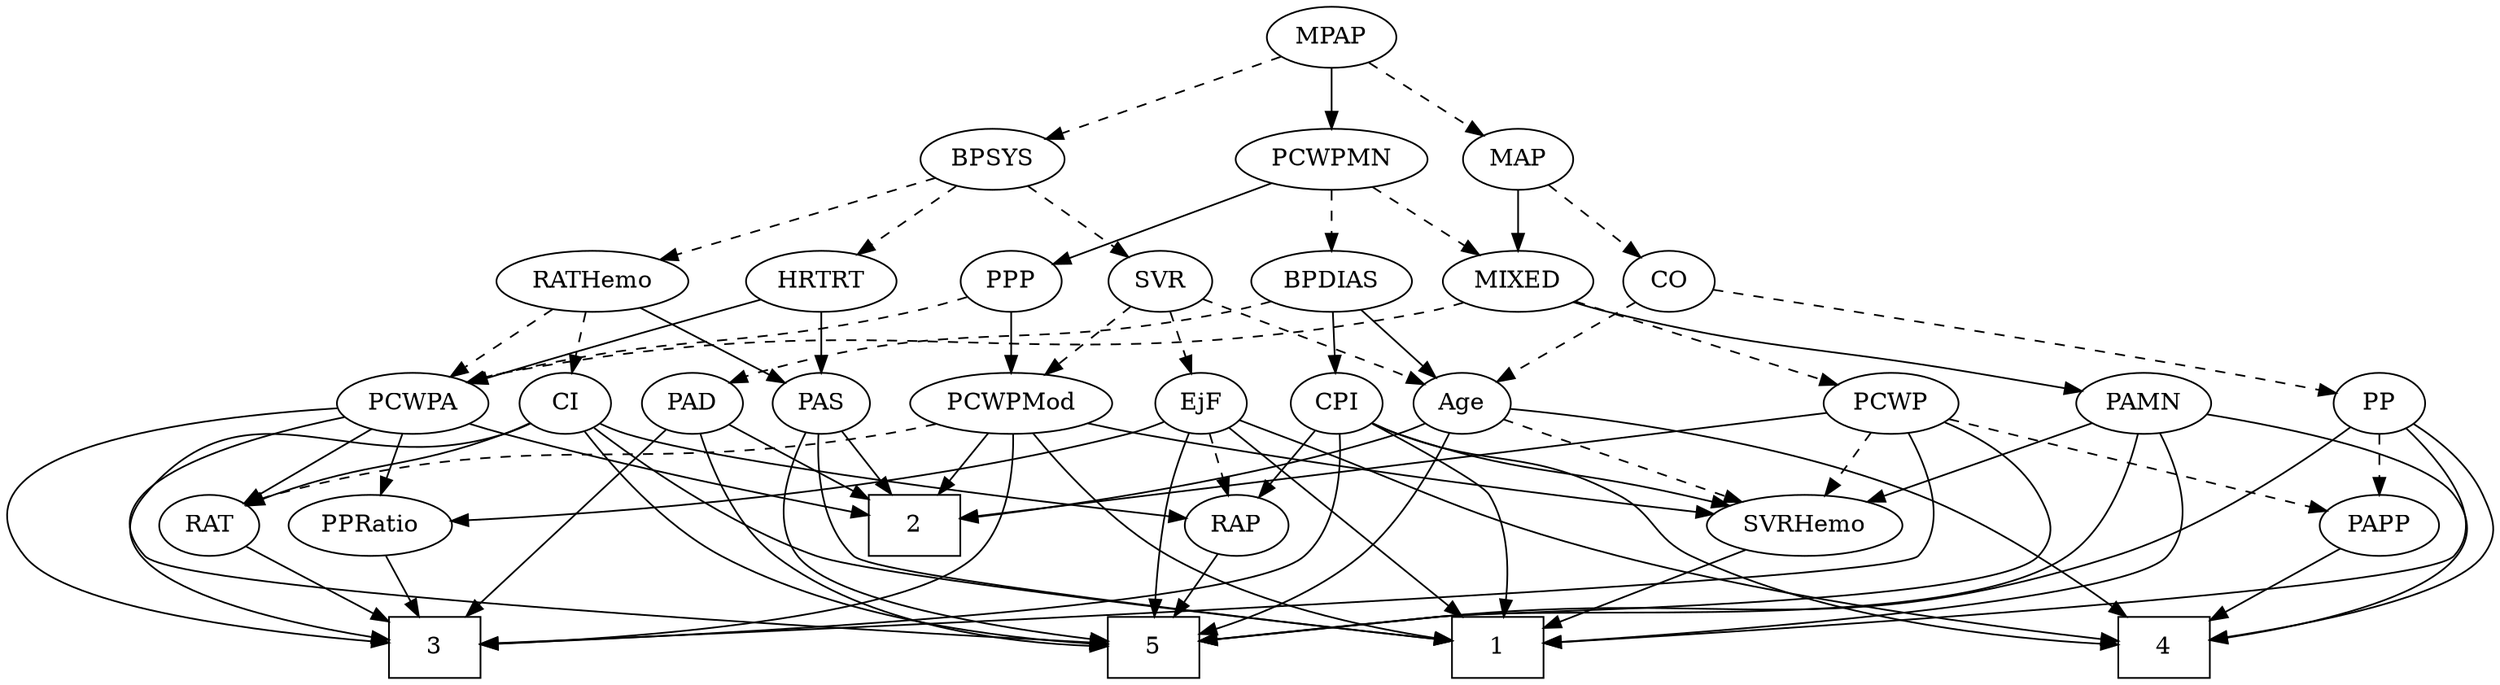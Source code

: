strict digraph {
	graph [bb="0,0,1418,396"];
	node [label="\N"];
	1	[height=0.5,
		pos="852.77,18",
		shape=box,
		width=0.75];
	2	[height=0.5,
		pos="514.77,90",
		shape=box,
		width=0.75];
	3	[height=0.5,
		pos="235.77,18",
		shape=box,
		width=0.75];
	4	[height=0.5,
		pos="1228.8,18",
		shape=box,
		width=0.75];
	5	[height=0.5,
		pos="654.77,18",
		shape=box,
		width=0.75];
	Age	[height=0.5,
		pos="829.77,162",
		width=0.75];
	Age -> 2	[pos="e,541.88,93.837 809.19,150.19 804.24,147.9 798.89,145.67 793.77,144 709.59,116.62 606.26,101.58 552.04,95.033",
		style=solid];
	Age -> 4	[pos="e,1206.6,36.121 856.33,158.55 903.69,153.52 1005.2,139.72 1084.8,108 1126.8,91.237 1170.4,62.417 1198.5,42.123",
		style=solid];
	Age -> 5	[pos="e,681.81,26.418 822.58,144.53 813.33,124.97 795.56,92.42 771.77,72 748.42,51.959 716.25,38.125 691.55,29.628",
		style=solid];
	SVRHemo	[height=0.5,
		pos="1025.8,90",
		width=1.3902];
	Age -> SVRHemo	[pos="e,991.35,103.29 853.02,152.7 884.68,141.39 941.98,120.92 981.86,106.68",
		style=dashed];
	EjF	[height=0.5,
		pos="676.77,162",
		width=0.75];
	EjF -> 1	[pos="e,831.52,36.141 693.32,147.64 723.16,123.57 786.29,72.635 823.54,42.581",
		style=solid];
	EjF -> 4	[pos="e,1201.5,22.153 699.63,152.27 706.71,149.59 714.55,146.65 721.77,144 811.24,111.16 831.59,96.247 923.77,72 1018.7,47.029 1133.4,\
30.713 1191.4,23.411",
		style=solid];
	EjF -> 5	[pos="e,656.12,36.14 672.39,143.91 669.87,133.57 666.81,120.09 664.77,108 661.29,87.432 658.71,63.979 657.05,46.314",
		style=solid];
	RAP	[height=0.5,
		pos="701.77,90",
		width=0.77632];
	EjF -> RAP	[pos="e,695.71,107.96 682.69,144.41 685.54,136.42 689.04,126.64 692.25,117.64",
		style=dashed];
	PPRatio	[height=0.5,
		pos="201.77,90",
		width=1.1013];
	EjF -> PPRatio	[pos="e,241.1,92.484 654.81,151.07 648.16,148.41 640.77,145.78 633.77,144 498.16,109.48 332.69,97.167 251.52,92.998",
		style=solid];
	RAP -> 5	[pos="e,666.38,36.292 691.1,73.116 685.46,64.716 678.4,54.196 672,44.671",
		style=solid];
	MIXED	[height=0.5,
		pos="854.77,234",
		width=1.1193];
	PAMN	[height=0.5,
		pos="1217.8,162",
		width=1.011];
	MIXED -> PAMN	[pos="e,1184.1,168.98 884.58,221.76 890.86,219.64 897.48,217.6 903.77,216 998.51,191.89 1024.4,196.44 1120.8,180 1138.2,177.02 1157.4,\
173.68 1174.1,170.74",
		style=solid];
	PCWPA	[height=0.5,
		pos="224.77,162",
		width=1.1555];
	MIXED -> PCWPA	[pos="e,254.9,174.45 825.24,221.55 818.59,219.37 811.51,217.35 804.77,216 573.71,169.68 506.96,225.63 275.77,180 272.12,179.28 268.37,\
178.37 264.64,177.35",
		style=dashed];
	PCWP	[height=0.5,
		pos="1076.8,162",
		width=0.97491];
	MIXED -> PCWP	[pos="e,1047,171.77 885.29,222.22 891.4,220.11 897.77,217.96 903.77,216 949.29,201.14 1001.9,185.18 1037.1,174.7",
		style=dashed];
	MPAP	[height=0.5,
		pos="753.77,378",
		width=0.97491];
	BPSYS	[height=0.5,
		pos="565.77,306",
		width=1.0471];
	MPAP -> BPSYS	[pos="e,594.55,317.72 726.03,366.67 693.82,354.68 640.49,334.82 604.27,321.34",
		style=dashed];
	PCWPMN	[height=0.5,
		pos="753.77,306",
		width=1.3902];
	MPAP -> PCWPMN	[pos="e,753.77,324.1 753.77,359.7 753.77,351.98 753.77,342.71 753.77,334.11",
		style=solid];
	MAP	[height=0.5,
		pos="854.77,306",
		width=0.84854];
	MPAP -> MAP	[pos="e,835.54,320.33 773.72,363.17 788.99,352.58 810.24,337.86 827.15,326.14",
		style=dashed];
	RATHemo	[height=0.5,
		pos="332.77,234",
		width=1.3721];
	BPSYS -> RATHemo	[pos="e,369.6,246.07 534.83,295.7 495.04,283.75 425.58,262.88 379.38,249",
		style=dashed];
	SVR	[height=0.5,
		pos="658.77,234",
		width=0.77632];
	BPSYS -> SVR	[pos="e,641.09,248.3 585.04,290.5 598.95,280.02 617.89,265.77 633.09,254.33",
		style=dashed];
	HRTRT	[height=0.5,
		pos="459.77,234",
		width=1.1013];
	BPSYS -> HRTRT	[pos="e,481.29,249.21 544.57,291 528.93,280.67 507.43,266.47 489.99,254.96",
		style=dashed];
	PAD	[height=0.5,
		pos="385.77,162",
		width=0.79437];
	PAD -> 2	[pos="e,487.47,105.81 406.78,149.6 426.19,139.06 455.44,123.19 478.6,110.62",
		style=solid];
	PAD -> 3	[pos="e,253.79,36.066 370.56,146.6 344.88,122.29 292.66,72.86 261.29,43.163",
		style=solid];
	PAD -> 5	[pos="e,627.48,18.584 390.06,144.14 396.12,123.87 409.15,90.311 432.77,72 487.06,29.896 569.64,20.513 617.29,18.842",
		style=solid];
	CO	[height=0.5,
		pos="939.77,234",
		width=0.75];
	CO -> Age	[pos="e,848.71,175.05 920.61,220.81 903.1,209.67 877.01,193.06 857.27,180.5",
		style=dashed];
	PP	[height=0.5,
		pos="1353.8,162",
		width=0.75];
	CO -> PP	[pos="e,1327.9,167.99 965.76,228.93 1020.7,220.3 1152.5,199.34 1262.8,180 1281,176.8 1301.2,173.04 1318,169.87",
		style=dashed];
	PAS	[height=0.5,
		pos="459.77,162",
		width=0.75];
	PAS -> 1	[pos="e,825.74,21.976 458.11,143.82 457.19,123.56 459.13,90.321 478.77,72 491.06,60.532 723.71,33.421 815.74,23.093",
		style=solid];
	PAS -> 2	[pos="e,501.31,108.13 471.7,145.81 478.51,137.14 487.23,126.05 495.03,116.12",
		style=solid];
	PAS -> 5	[pos="e,627.45,21.823 450.56,144.72 440.97,125.35 429.44,92.986 445.77,72 466.66,45.147 563.27,29.706 617.52,23.01",
		style=solid];
	PAMN -> 1	[pos="e,879.8,18.431 1227.4,144.41 1237.3,124.73 1249.2,92.062 1231.8,72 1187.7,21.293 976.56,17.631 889.96,18.325",
		style=solid];
	PAMN -> 4	[pos="e,1256,22.573 1251.9,155.68 1298.4,147.67 1377.7,130.96 1394.8,108 1431.3,58.882 1325.6,34.001 1266.2,24.181",
		style=solid];
	PAMN -> 5	[pos="e,681.99,21.889 1214.3,143.99 1209.2,123.24 1197.3,88.858 1172.8,72 1107.2,26.99 895.86,44.149 816.77,36 774,31.593 724.88,26.424 \
692.05,22.953",
		style=solid];
	PAMN -> SVRHemo	[pos="e,1059.7,103.38 1189.4,150.67 1157.7,139.12 1106,120.26 1069.2,106.84",
		style=solid];
	RATHemo -> PAS	[pos="e,439.63,174.1 358.77,218.67 379.73,207.12 409.17,190.89 430.86,178.93",
		style=solid];
	RATHemo -> PCWPA	[pos="e,246.79,177.27 309.6,217.98 293.76,207.72 272.61,194.01 255.39,182.85",
		style=dashed];
	CI	[height=0.5,
		pos="311.77,162",
		width=0.75];
	RATHemo -> CI	[pos="e,316.8,179.79 327.68,216.05 325.28,208.06 322.37,198.33 319.69,189.4",
		style=dashed];
	CPI	[height=0.5,
		pos="757.77,162",
		width=0.75];
	CPI -> 1	[pos="e,856.3,36.132 778.29,150.24 803.56,136.8 843.66,114.74 847.77,108 858.99,89.577 859.48,64.824 857.59,46.1",
		style=solid];
	CPI -> 3	[pos="e,263.03,20.027 759.53,143.7 760.56,123.32 758.73,89.966 738.77,72 704.26,40.954 383.65,25.038 273.06,20.437",
		style=solid];
	CPI -> 4	[pos="e,1201.7,20.108 778.83,150.32 783.67,148.07 788.84,145.83 793.77,144 849.97,123.12 870.69,135.88 923.77,108 945.83,96.411 944.3,\
82.803 966.77,72 1041.3,36.151 1139,24.529 1191.5,20.777",
		style=solid];
	CPI -> RAP	[pos="e,714.28,106.64 745.62,145.81 738.3,136.67 728.85,124.85 720.59,114.52",
		style=solid];
	CPI -> SVRHemo	[pos="e,987.26,101.55 778.37,150.28 783.32,147.98 788.66,145.73 793.77,144 866.1,119.53 887.51,125.81 961.77,108 966.81,106.79 972.06,\
105.48 977.29,104.14",
		style=solid];
	RAT	[height=0.5,
		pos="116.77,90",
		width=0.75827];
	RAT -> 3	[pos="e,208.52,35.029 136.42,77.441 153.55,67.361 178.85,52.479 199.63,40.257",
		style=solid];
	SVR -> Age	[pos="e,808.55,173.31 682.27,223.87 718.04,209.96 783.13,184.59 793.77,180 795.57,179.22 797.43,178.4 799.29,177.56",
		style=dashed];
	SVR -> EjF	[pos="e,672.45,179.79 663.12,216.05 665.16,208.14 667.63,198.54 669.9,189.69",
		style=dashed];
	PCWPMod	[height=0.5,
		pos="572.77,162",
		width=1.4443];
	SVR -> PCWPMod	[pos="e,592.31,178.91 642.18,219.5 630.27,209.81 613.94,196.51 600.11,185.26",
		style=dashed];
	PCWPMod -> 1	[pos="e,825.62,22.383 585.56,144.34 601.84,124.29 631.82,90.941 664.77,72 712.8,44.381 776.11,30.427 815.62,23.946",
		style=solid];
	PCWPMod -> 2	[pos="e,529.22,108.45 559.02,144.41 552.08,136.03 543.5,125.68 535.76,116.33",
		style=solid];
	PCWPMod -> 3	[pos="e,262.83,19.851 573.7,143.84 573.8,123.61 570.61,90.396 550.77,72 510.94,35.076 347.66,23.628 273.15,20.287",
		style=solid];
	PCWPMod -> RAT	[pos="e,137.25,102.12 531.37,150.96 519.89,148.42 507.39,145.89 495.77,144 344.47,119.44 300.38,149.31 152.77,108 150.82,107.46 148.85,\
106.81 146.88,106.1",
		style=dashed];
	PCWPMod -> SVRHemo	[pos="e,978.38,95.853 612.52,150.3 621.75,148.02 631.57,145.78 640.77,144 756.07,121.72 892.57,105.23 968.13,96.965",
		style=solid];
	PCWPA -> 2	[pos="e,487.66,96.06 255.9,150.06 262.42,147.92 269.29,145.79 275.77,144 346.41,124.45 430.33,107.19 477.59,98.003",
		style=solid];
	PCWPA -> 3	[pos="e,208.38,21.269 183.9,158.63 108.89,152.76 -38.79,133.26 9.7663,72 32.861,42.862 140.07,28.194 198.14,22.274",
		style=solid];
	PCWPA -> 5	[pos="e,627.7,20.492 187.92,153.22 134.17,140.3 44.428,111.85 80.766,72 98.929,52.083 493.15,28.147 617.53,21.067",
		style=solid];
	PCWPA -> RAT	[pos="e,135.61,103.21 202.65,146.67 185.68,135.67 162.16,120.42 144.03,108.67",
		style=solid];
	PCWPA -> PPRatio	[pos="e,207.44,108.28 219.2,144.05 216.61,136.18 213.47,126.62 210.57,117.79",
		style=solid];
	PCWPMN -> MIXED	[pos="e,833.93,249.44 775.68,289.81 790.27,279.7 809.6,266.3 825.5,255.28",
		style=dashed];
	BPDIAS	[height=0.5,
		pos="753.77,234",
		width=1.1735];
	PCWPMN -> BPDIAS	[pos="e,753.77,252.1 753.77,287.7 753.77,279.98 753.77,270.71 753.77,262.11",
		style=dashed];
	PPP	[height=0.5,
		pos="572.77,234",
		width=0.75];
	PCWPMN -> PPP	[pos="e,595.56,243.82 720.99,292.32 688.12,279.61 637.82,260.16 605.11,247.51",
		style=solid];
	SVRHemo -> 1	[pos="e,879.89,29.977 993.63,75.998 964.09,64.046 920.33,46.339 889.44,33.839",
		style=solid];
	BPDIAS -> Age	[pos="e,814.5,177.07 770.63,217.46 781.29,207.65 795.21,194.83 806.86,184.1",
		style=solid];
	BPDIAS -> PAD	[pos="e,407.47,174 721.17,222.49 712.94,220.11 704.08,217.76 695.77,216 576.46,190.78 541.09,213.25 423.77,180 421.48,179.35 419.15,178.59 \
416.83,177.75",
		style=dashed];
	BPDIAS -> CPI	[pos="e,756.79,180.1 754.76,215.7 755.2,207.98 755.73,198.71 756.22,190.11",
		style=solid];
	MAP -> MIXED	[pos="e,854.77,252.1 854.77,287.7 854.77,279.98 854.77,270.71 854.77,262.11",
		style=solid];
	MAP -> CO	[pos="e,923.46,248.43 871.97,290.83 884.54,280.48 901.75,266.31 915.69,254.83",
		style=dashed];
	PP -> 1	[pos="e,879.77,20.639 1369.2,146.86 1388,127.93 1414.9,94.178 1394.8,72 1377.8,53.242 1009.5,28.753 889.9,21.269",
		style=solid];
	PP -> 4	[pos="e,1256,22.856 1373.4,149.37 1387,140.09 1404,125.72 1411.8,108 1418.2,93.359 1421.4,84.791 1411.8,72 1394.3,48.72 1314.3,32.391 \
1266,24.464",
		style=solid];
	PP -> 5	[pos="e,681.99,21.95 1336.6,147.6 1309.5,127.27 1254.3,89.164 1200.8,72 1037.5,19.681 987.34,52.945 816.77,36 773.98,31.75 724.87,26.551 \
692.04,23.03",
		style=solid];
	PAPP	[height=0.5,
		pos="1353.8,90",
		width=0.88464];
	PP -> PAPP	[pos="e,1353.8,108.1 1353.8,143.7 1353.8,135.98 1353.8,126.71 1353.8,118.11",
		style=dashed];
	PPP -> PCWPMod	[pos="e,572.77,180.1 572.77,215.7 572.77,207.98 572.77,198.71 572.77,190.11",
		style=solid];
	PPP -> PCWPA	[pos="e,255.54,174.18 548.6,225.93 536.68,222.61 522.04,218.78 508.77,216 406.21,194.52 377.61,204.66 275.77,180 272.35,179.17 268.84,\
178.22 265.33,177.2",
		style=dashed];
	PPRatio -> 3	[pos="e,227.38,36.275 210,72.055 213.86,64.091 218.57,54.411 222.89,45.51",
		style=solid];
	PCWP -> 2	[pos="e,541.91,94.381 1042.9,156.78 943.76,144.43 654.93,108.46 551.86,95.62",
		style=solid];
	PCWP -> 3	[pos="e,263.02,20.192 1084.8,144.47 1093.3,124.55 1102.9,91.334 1084.8,72 1070.7,56.991 436.21,27.884 273.48,20.655",
		style=solid];
	PCWP -> 5	[pos="e,682.04,21.87 1104.4,150.6 1122.6,142.14 1145,128.26 1155.8,108 1163.3,93.882 1166.5,83.894 1155.8,72 1155.5,71.729 808.54,35.185 \
692.24,22.944",
		style=solid];
	PCWP -> SVRHemo	[pos="e,1037.9,107.63 1064.9,144.76 1058.7,136.14 1050.8,125.36 1043.8,115.73",
		style=dashed];
	PCWP -> PAPP	[pos="e,1325,98.266 1107.5,153.24 1158.3,140.41 1259.7,114.78 1315.2,100.75",
		style=dashed];
	CI -> 1	[pos="e,825.65,21.968 328.41,147.51 354.2,127.4 406.12,90.017 456.77,72 490.24,60.094 723.72,33.305 815.67,23.075",
		style=solid];
	CI -> 3	[pos="e,208.63,23.516 291.2,150.17 286.24,147.88 280.9,145.65 275.77,144 191.89,116.96 137.14,175.74 80.766,108 43.953,63.768 141.82,36.914 \
198.56,25.474",
		style=solid];
	CI -> 5	[pos="e,627.45,19.654 322.75,145.37 337.89,125.1 367.13,90.184 400.77,72 471.02,34.024 565.79,23.228 617.42,20.18",
		style=solid];
	CI -> RAP	[pos="e,674.33,94.057 332.3,150.05 337.25,147.76 342.61,145.57 347.77,144 406.47,126.17 585.23,104.31 663.91,95.249",
		style=solid];
	CI -> RAT	[pos="e,137.85,101.63 290.68,150.37 285.84,148.12 280.68,145.87 275.77,144 222.52,123.78 206.02,128.22 152.77,108 150.92,107.3 149.05,\
106.55 147.16,105.76",
		style=solid];
	PAPP -> 4	[pos="e,1256,34.227 1332,76.807 1313.5,66.456 1286.6,51.391 1264.9,39.236",
		style=solid];
	HRTRT -> PAS	[pos="e,459.77,180.1 459.77,215.7 459.77,207.98 459.77,198.71 459.77,190.11",
		style=solid];
	HRTRT -> PCWPA	[pos="e,256.53,173.81 426.74,223.93 389.82,213.69 328.31,196.32 275.77,180 272.65,179.03 269.43,178.01 266.19,176.97",
		style=solid];
}
